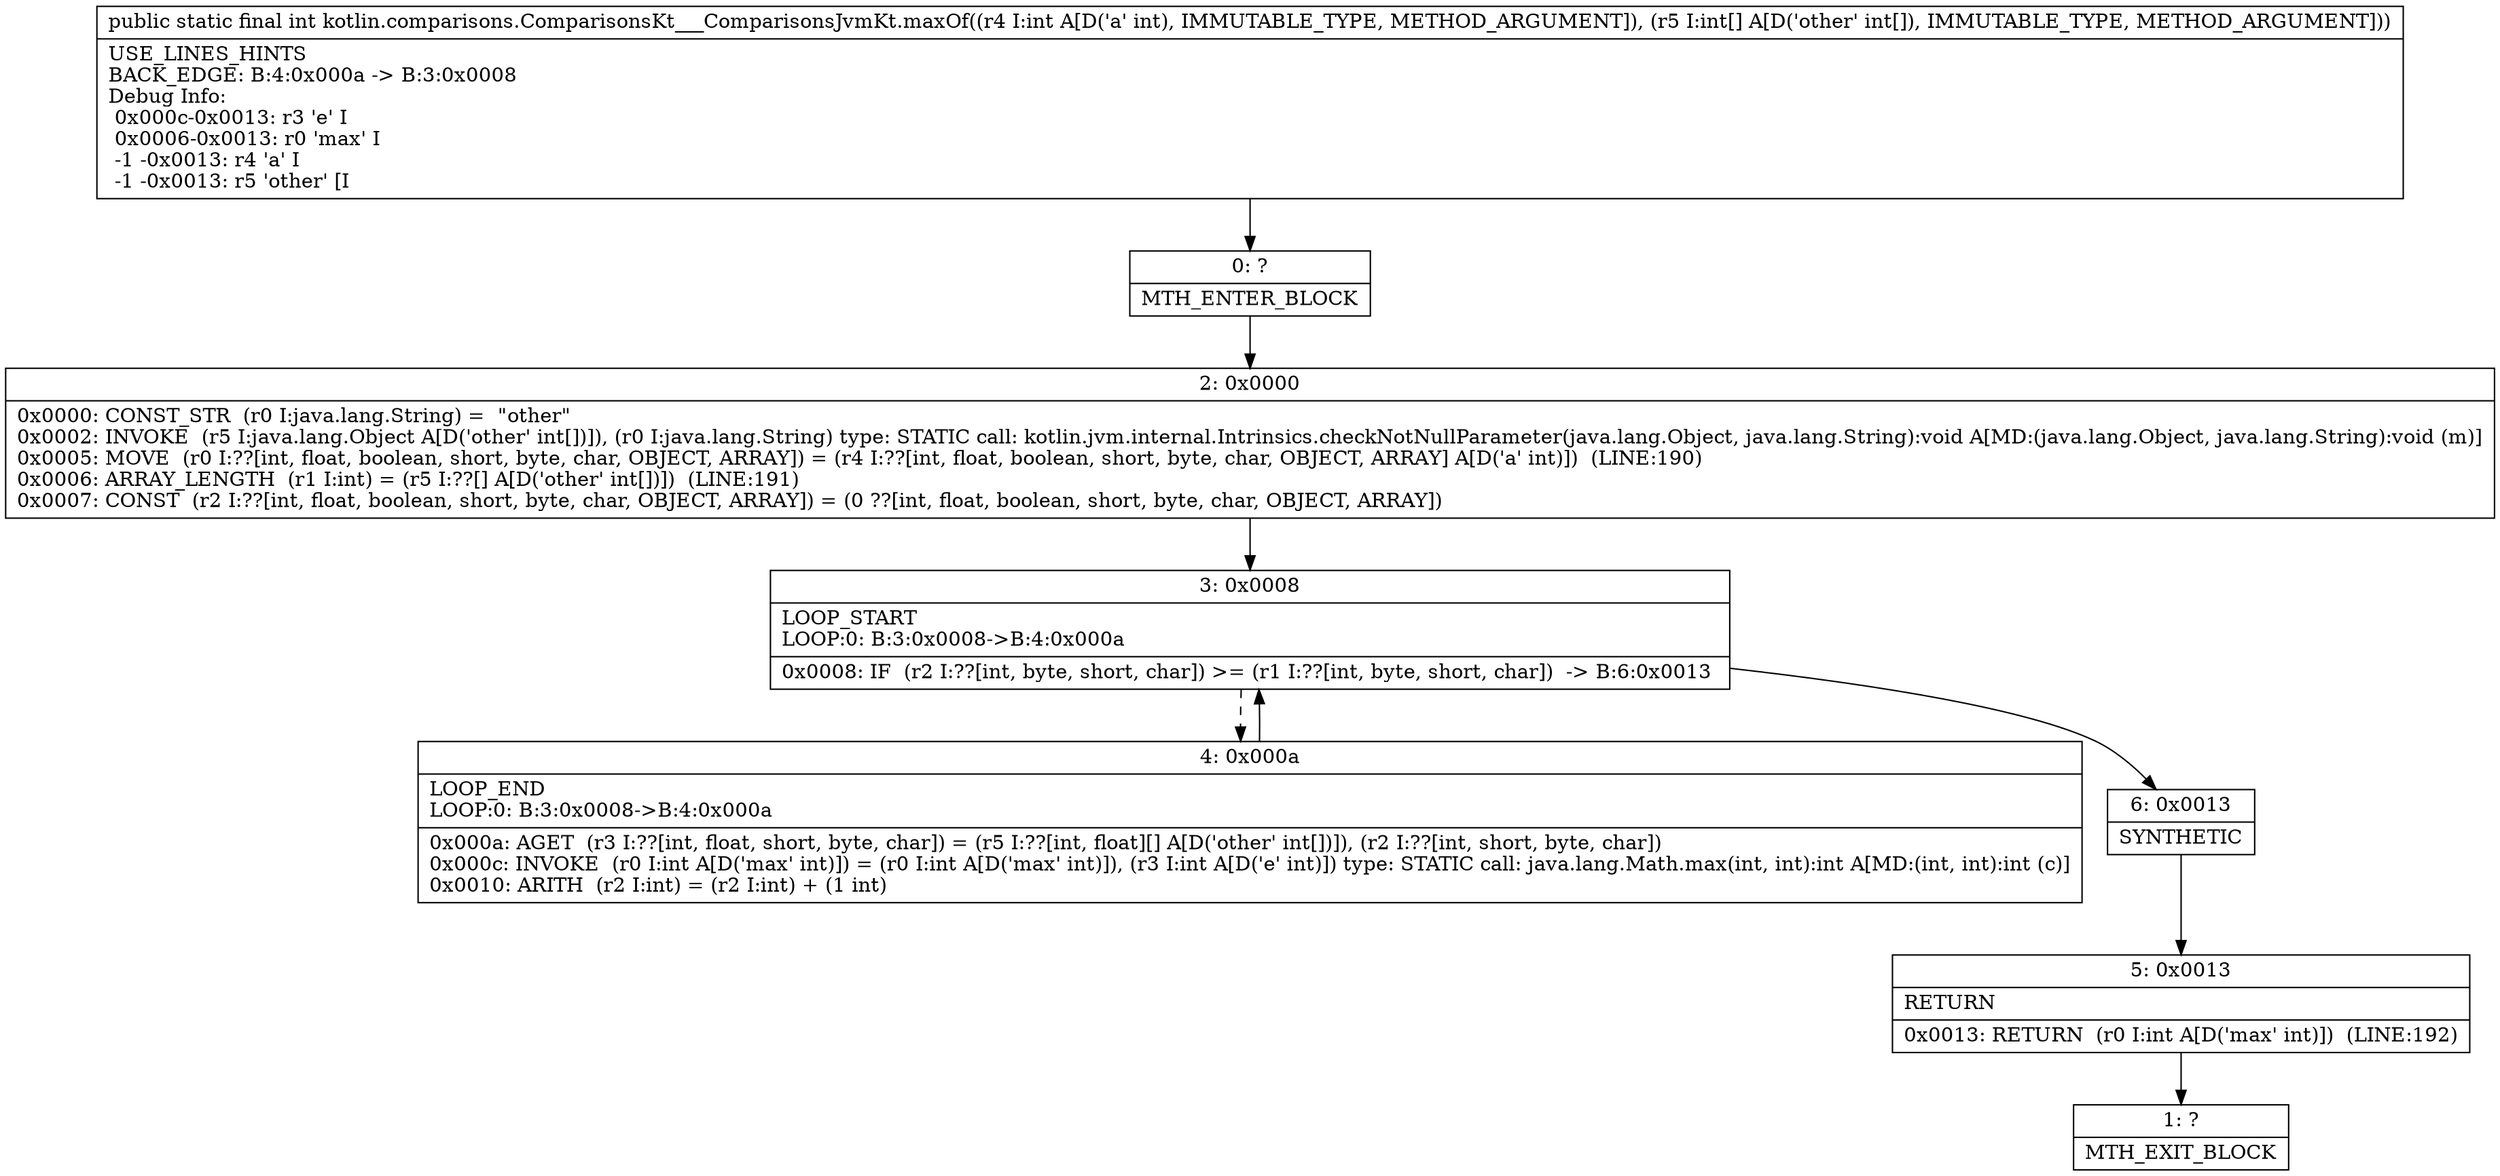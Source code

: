 digraph "CFG forkotlin.comparisons.ComparisonsKt___ComparisonsJvmKt.maxOf(I[I)I" {
Node_0 [shape=record,label="{0\:\ ?|MTH_ENTER_BLOCK\l}"];
Node_2 [shape=record,label="{2\:\ 0x0000|0x0000: CONST_STR  (r0 I:java.lang.String) =  \"other\" \l0x0002: INVOKE  (r5 I:java.lang.Object A[D('other' int[])]), (r0 I:java.lang.String) type: STATIC call: kotlin.jvm.internal.Intrinsics.checkNotNullParameter(java.lang.Object, java.lang.String):void A[MD:(java.lang.Object, java.lang.String):void (m)]\l0x0005: MOVE  (r0 I:??[int, float, boolean, short, byte, char, OBJECT, ARRAY]) = (r4 I:??[int, float, boolean, short, byte, char, OBJECT, ARRAY] A[D('a' int)])  (LINE:190)\l0x0006: ARRAY_LENGTH  (r1 I:int) = (r5 I:??[] A[D('other' int[])])  (LINE:191)\l0x0007: CONST  (r2 I:??[int, float, boolean, short, byte, char, OBJECT, ARRAY]) = (0 ??[int, float, boolean, short, byte, char, OBJECT, ARRAY]) \l}"];
Node_3 [shape=record,label="{3\:\ 0x0008|LOOP_START\lLOOP:0: B:3:0x0008\-\>B:4:0x000a\l|0x0008: IF  (r2 I:??[int, byte, short, char]) \>= (r1 I:??[int, byte, short, char])  \-\> B:6:0x0013 \l}"];
Node_4 [shape=record,label="{4\:\ 0x000a|LOOP_END\lLOOP:0: B:3:0x0008\-\>B:4:0x000a\l|0x000a: AGET  (r3 I:??[int, float, short, byte, char]) = (r5 I:??[int, float][] A[D('other' int[])]), (r2 I:??[int, short, byte, char]) \l0x000c: INVOKE  (r0 I:int A[D('max' int)]) = (r0 I:int A[D('max' int)]), (r3 I:int A[D('e' int)]) type: STATIC call: java.lang.Math.max(int, int):int A[MD:(int, int):int (c)]\l0x0010: ARITH  (r2 I:int) = (r2 I:int) + (1 int) \l}"];
Node_6 [shape=record,label="{6\:\ 0x0013|SYNTHETIC\l}"];
Node_5 [shape=record,label="{5\:\ 0x0013|RETURN\l|0x0013: RETURN  (r0 I:int A[D('max' int)])  (LINE:192)\l}"];
Node_1 [shape=record,label="{1\:\ ?|MTH_EXIT_BLOCK\l}"];
MethodNode[shape=record,label="{public static final int kotlin.comparisons.ComparisonsKt___ComparisonsJvmKt.maxOf((r4 I:int A[D('a' int), IMMUTABLE_TYPE, METHOD_ARGUMENT]), (r5 I:int[] A[D('other' int[]), IMMUTABLE_TYPE, METHOD_ARGUMENT]))  | USE_LINES_HINTS\lBACK_EDGE: B:4:0x000a \-\> B:3:0x0008\lDebug Info:\l  0x000c\-0x0013: r3 'e' I\l  0x0006\-0x0013: r0 'max' I\l  \-1 \-0x0013: r4 'a' I\l  \-1 \-0x0013: r5 'other' [I\l}"];
MethodNode -> Node_0;Node_0 -> Node_2;
Node_2 -> Node_3;
Node_3 -> Node_4[style=dashed];
Node_3 -> Node_6;
Node_4 -> Node_3;
Node_6 -> Node_5;
Node_5 -> Node_1;
}

